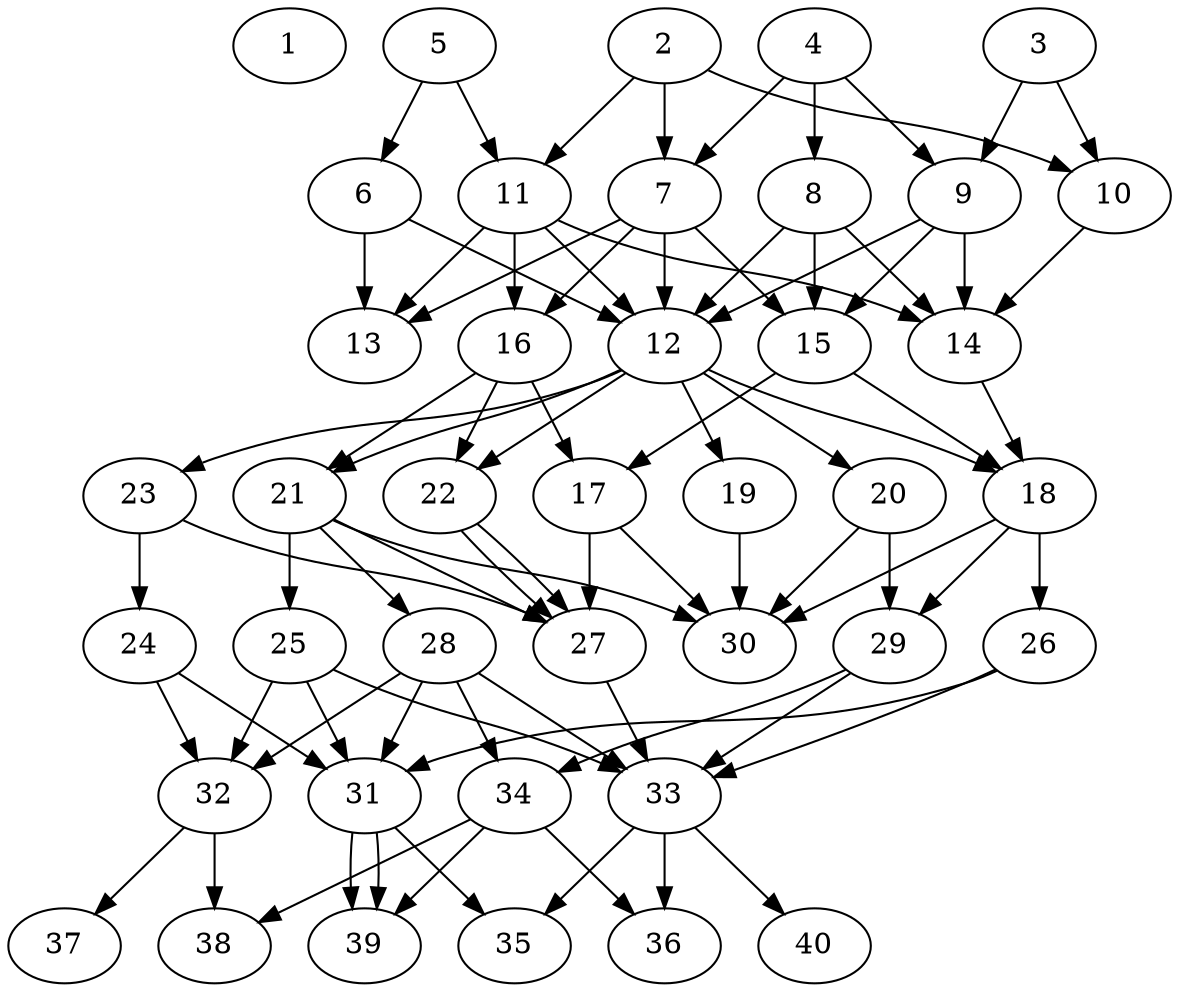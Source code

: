 // DAG automatically generated by daggen at Thu Oct  3 14:06:49 2019
// ./daggen --dot -n 40 --ccr 0.4 --fat 0.5 --regular 0.7 --density 0.7 --mindata 5242880 --maxdata 52428800 
digraph G {
  1 [size="95342080", alpha="0.18", expect_size="38136832"] 
  2 [size="92270080", alpha="0.04", expect_size="36908032"] 
  2 -> 7 [size ="36908032"]
  2 -> 10 [size ="36908032"]
  2 -> 11 [size ="36908032"]
  3 [size="115755520", alpha="0.17", expect_size="46302208"] 
  3 -> 9 [size ="46302208"]
  3 -> 10 [size ="46302208"]
  4 [size="61360640", alpha="0.07", expect_size="24544256"] 
  4 -> 7 [size ="24544256"]
  4 -> 8 [size ="24544256"]
  4 -> 9 [size ="24544256"]
  5 [size="52318720", alpha="0.18", expect_size="20927488"] 
  5 -> 6 [size ="20927488"]
  5 -> 11 [size ="20927488"]
  6 [size="91471360", alpha="0.14", expect_size="36588544"] 
  6 -> 12 [size ="36588544"]
  6 -> 13 [size ="36588544"]
  7 [size="20482560", alpha="0.17", expect_size="8193024"] 
  7 -> 12 [size ="8193024"]
  7 -> 13 [size ="8193024"]
  7 -> 15 [size ="8193024"]
  7 -> 16 [size ="8193024"]
  8 [size="91540480", alpha="0.17", expect_size="36616192"] 
  8 -> 12 [size ="36616192"]
  8 -> 14 [size ="36616192"]
  8 -> 15 [size ="36616192"]
  9 [size="19924480", alpha="0.02", expect_size="7969792"] 
  9 -> 12 [size ="7969792"]
  9 -> 14 [size ="7969792"]
  9 -> 15 [size ="7969792"]
  10 [size="125319680", alpha="0.05", expect_size="50127872"] 
  10 -> 14 [size ="50127872"]
  11 [size="96115200", alpha="0.04", expect_size="38446080"] 
  11 -> 12 [size ="38446080"]
  11 -> 13 [size ="38446080"]
  11 -> 14 [size ="38446080"]
  11 -> 16 [size ="38446080"]
  12 [size="84300800", alpha="0.10", expect_size="33720320"] 
  12 -> 18 [size ="33720320"]
  12 -> 19 [size ="33720320"]
  12 -> 20 [size ="33720320"]
  12 -> 21 [size ="33720320"]
  12 -> 22 [size ="33720320"]
  12 -> 23 [size ="33720320"]
  13 [size="106805760", alpha="0.09", expect_size="42722304"] 
  14 [size="91578880", alpha="0.01", expect_size="36631552"] 
  14 -> 18 [size ="36631552"]
  15 [size="130792960", alpha="0.16", expect_size="52317184"] 
  15 -> 17 [size ="52317184"]
  15 -> 18 [size ="52317184"]
  16 [size="118876160", alpha="0.08", expect_size="47550464"] 
  16 -> 17 [size ="47550464"]
  16 -> 21 [size ="47550464"]
  16 -> 22 [size ="47550464"]
  17 [size="85795840", alpha="0.00", expect_size="34318336"] 
  17 -> 27 [size ="34318336"]
  17 -> 30 [size ="34318336"]
  18 [size="67097600", alpha="0.11", expect_size="26839040"] 
  18 -> 26 [size ="26839040"]
  18 -> 29 [size ="26839040"]
  18 -> 30 [size ="26839040"]
  19 [size="47339520", alpha="0.17", expect_size="18935808"] 
  19 -> 30 [size ="18935808"]
  20 [size="60705280", alpha="0.01", expect_size="24282112"] 
  20 -> 29 [size ="24282112"]
  20 -> 30 [size ="24282112"]
  21 [size="87720960", alpha="0.19", expect_size="35088384"] 
  21 -> 25 [size ="35088384"]
  21 -> 27 [size ="35088384"]
  21 -> 28 [size ="35088384"]
  21 -> 30 [size ="35088384"]
  22 [size="111390720", alpha="0.11", expect_size="44556288"] 
  22 -> 27 [size ="44556288"]
  22 -> 27 [size ="44556288"]
  23 [size="54579200", alpha="0.20", expect_size="21831680"] 
  23 -> 24 [size ="21831680"]
  23 -> 27 [size ="21831680"]
  24 [size="108654080", alpha="0.17", expect_size="43461632"] 
  24 -> 31 [size ="43461632"]
  24 -> 32 [size ="43461632"]
  25 [size="113630720", alpha="0.01", expect_size="45452288"] 
  25 -> 31 [size ="45452288"]
  25 -> 32 [size ="45452288"]
  25 -> 33 [size ="45452288"]
  26 [size="91676160", alpha="0.18", expect_size="36670464"] 
  26 -> 31 [size ="36670464"]
  26 -> 33 [size ="36670464"]
  27 [size="23462400", alpha="0.17", expect_size="9384960"] 
  27 -> 33 [size ="9384960"]
  28 [size="24734720", alpha="0.08", expect_size="9893888"] 
  28 -> 31 [size ="9893888"]
  28 -> 32 [size ="9893888"]
  28 -> 33 [size ="9893888"]
  28 -> 34 [size ="9893888"]
  29 [size="92533760", alpha="0.01", expect_size="37013504"] 
  29 -> 33 [size ="37013504"]
  29 -> 34 [size ="37013504"]
  30 [size="72693760", alpha="0.13", expect_size="29077504"] 
  31 [size="78248960", alpha="0.19", expect_size="31299584"] 
  31 -> 35 [size ="31299584"]
  31 -> 39 [size ="31299584"]
  31 -> 39 [size ="31299584"]
  32 [size="73469440", alpha="0.17", expect_size="29387776"] 
  32 -> 37 [size ="29387776"]
  32 -> 38 [size ="29387776"]
  33 [size="19560960", alpha="0.11", expect_size="7824384"] 
  33 -> 35 [size ="7824384"]
  33 -> 36 [size ="7824384"]
  33 -> 40 [size ="7824384"]
  34 [size="19169280", alpha="0.19", expect_size="7667712"] 
  34 -> 36 [size ="7667712"]
  34 -> 38 [size ="7667712"]
  34 -> 39 [size ="7667712"]
  35 [size="120545280", alpha="0.06", expect_size="48218112"] 
  36 [size="126976000", alpha="0.11", expect_size="50790400"] 
  37 [size="116825600", alpha="0.08", expect_size="46730240"] 
  38 [size="97469440", alpha="0.15", expect_size="38987776"] 
  39 [size="29378560", alpha="0.07", expect_size="11751424"] 
  40 [size="37332480", alpha="0.08", expect_size="14932992"] 
}
